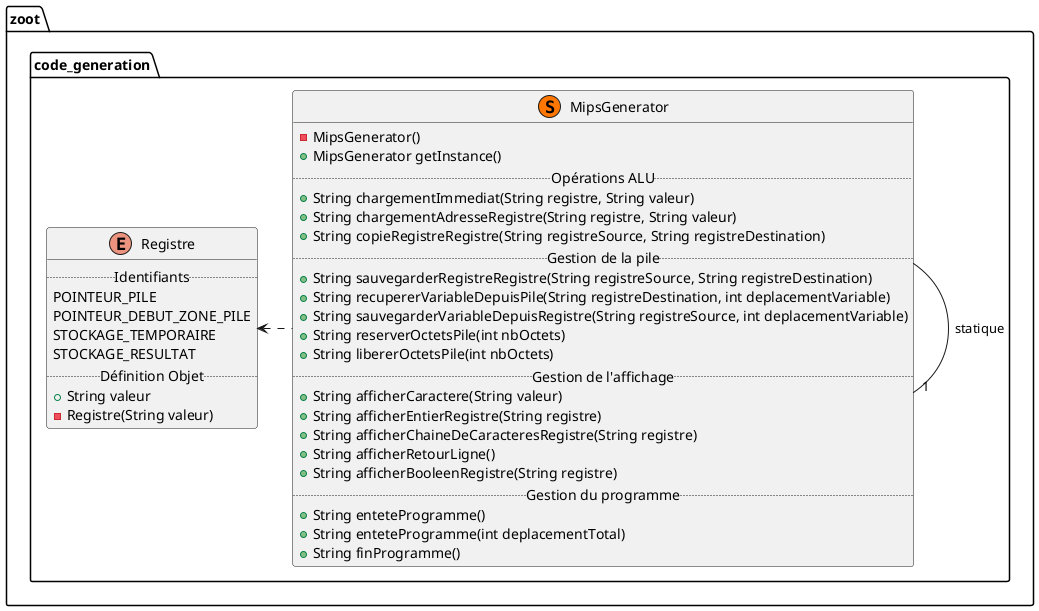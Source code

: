 @startuml "Package code_generation"

namespace zoot.code_generation {
    ' Includes
    ' Classes
    enum Registre{
        .. Identifiants ..
        POINTEUR_PILE
        POINTEUR_DEBUT_ZONE_PILE
        STOCKAGE_TEMPORAIRE
        STOCKAGE_RESULTAT
        .. Définition Objet ..
        + String valeur
        - Registre(String valeur)
    }

    class MipsGenerator << (S,#FF7700) >> {
        - MipsGenerator()
        + MipsGenerator getInstance()
        .. Opérations ALU ..
        + String chargementImmediat(String registre, String valeur)
        + String chargementAdresseRegistre(String registre, String valeur)
        + String copieRegistreRegistre(String registreSource, String registreDestination)
        .. Gestion de la pile ..
        ' + String sauvegarderRegistreDansPile(String registreSource) '
        + String sauvegarderRegistreRegistre(String registreSource, String registreDestination)
        + String recupererVariableDepuisPile(String registreDestination, int deplacementVariable)
        + String sauvegarderVariableDepuisRegistre(String registreSource, int deplacementVariable)
        + String reserverOctetsPile(int nbOctets)
        + String libererOctetsPile(int nbOctets)
        .. Gestion de l'affichage ..
        + String afficherCaractere(String valeur)
        + String afficherEntierRegistre(String registre)
        + String afficherChaineDeCaracteresRegistre(String registre)
        + String afficherRetourLigne()
        + String afficherBooleenRegistre(String registre)
        .. Gestion du programme ..
        + String enteteProgramme()
        + String enteteProgramme(int deplacementTotal)
        + String finProgramme()
    }

    ' Relations entre les classes
    MipsGenerator -right-"1" MipsGenerator : statique
    MipsGenerator .left.> Registre

}
@enduml